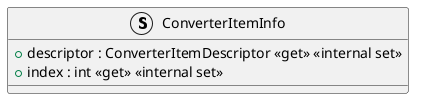 @startuml
struct ConverterItemInfo {
    + descriptor : ConverterItemDescriptor <<get>> <<internal set>>
    + index : int <<get>> <<internal set>>
}
@enduml
